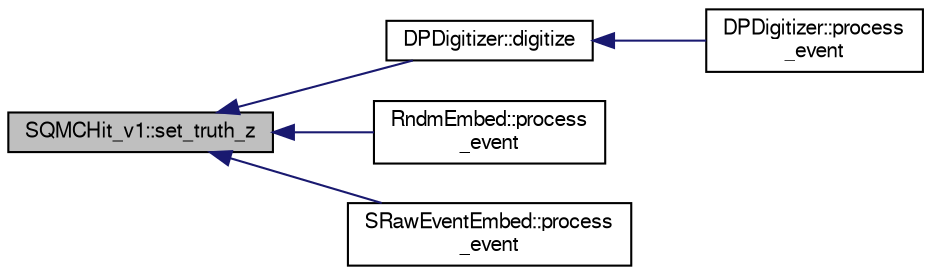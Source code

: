 digraph "SQMCHit_v1::set_truth_z"
{
  bgcolor="transparent";
  edge [fontname="FreeSans",fontsize="10",labelfontname="FreeSans",labelfontsize="10"];
  node [fontname="FreeSans",fontsize="10",shape=record];
  rankdir="LR";
  Node1 [label="SQMCHit_v1::set_truth_z",height=0.2,width=0.4,color="black", fillcolor="grey75", style="filled" fontcolor="black"];
  Node1 -> Node2 [dir="back",color="midnightblue",fontsize="10",style="solid",fontname="FreeSans"];
  Node2 [label="DPDigitizer::digitize",height=0.2,width=0.4,color="black",URL="$d6/d98/classDPDigitizer.html#a9bf0122395ac7fcf5c832e78e52f4880",tooltip="main external call, fill the digi hit vector "];
  Node2 -> Node3 [dir="back",color="midnightblue",fontsize="10",style="solid",fontname="FreeSans"];
  Node3 [label="DPDigitizer::process\l_event",height=0.2,width=0.4,color="black",URL="$d6/d98/classDPDigitizer.html#a2d585e16710f9dc114334772f104869f",tooltip="event processing "];
  Node1 -> Node4 [dir="back",color="midnightblue",fontsize="10",style="solid",fontname="FreeSans"];
  Node4 [label="RndmEmbed::process\l_event",height=0.2,width=0.4,color="black",URL="$d9/d0c/classRndmEmbed.html#aab52cc2c180db26dd572a3556c8d6d9e"];
  Node1 -> Node5 [dir="back",color="midnightblue",fontsize="10",style="solid",fontname="FreeSans"];
  Node5 [label="SRawEventEmbed::process\l_event",height=0.2,width=0.4,color="black",URL="$d4/d36/classSRawEventEmbed.html#a0041b344c23d0d679125dbb74aa1652b"];
}
